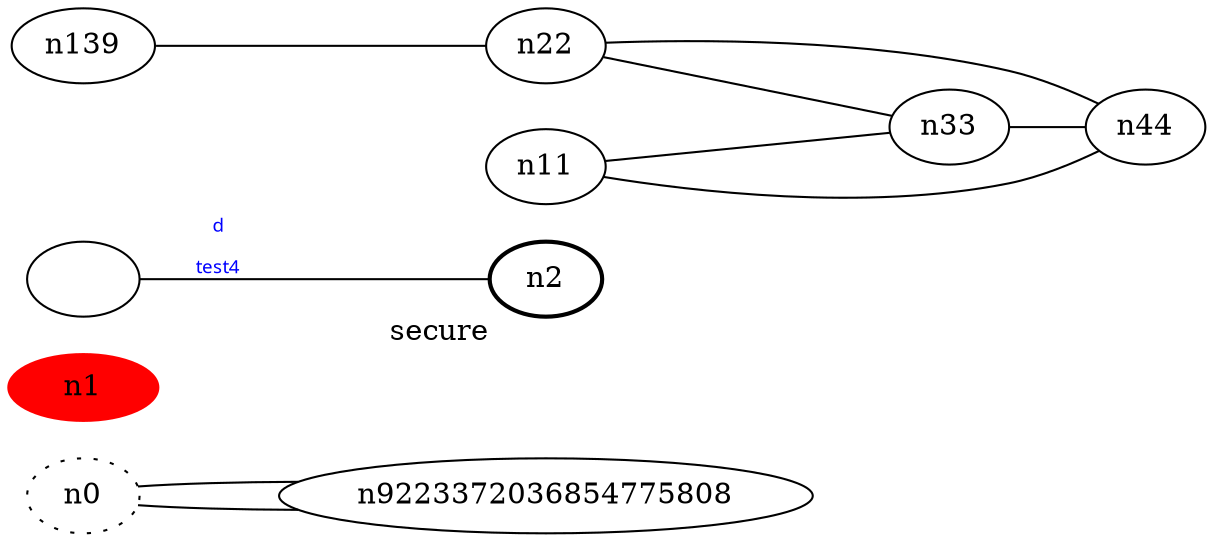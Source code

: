 graph test4 {
	rankdir=LR;
	fontcolor=blue; /* c0; c1; c0 -- c1 */
	n0 [style=dotted, fillcolor="#123456"]; // c65538; c3; c1 -- c3
	n1 [height=0, width=1, color=red, style=filled];
	n2 [style=bold, xlabel="secure"];
	n0 -- n9223372036854775808 -- n0[sty󠁜le=dashed];
	n1 ‭-- n2 [fontname="comic sans", label="d\n\l\G", fontcolor=blue, fontsize=9];
	n139 -- n22;
	n11 -- n33;
	n11 -- n44;
	n22 -- n33;
	n22 -- n44;
	n33 -- n44;
}
